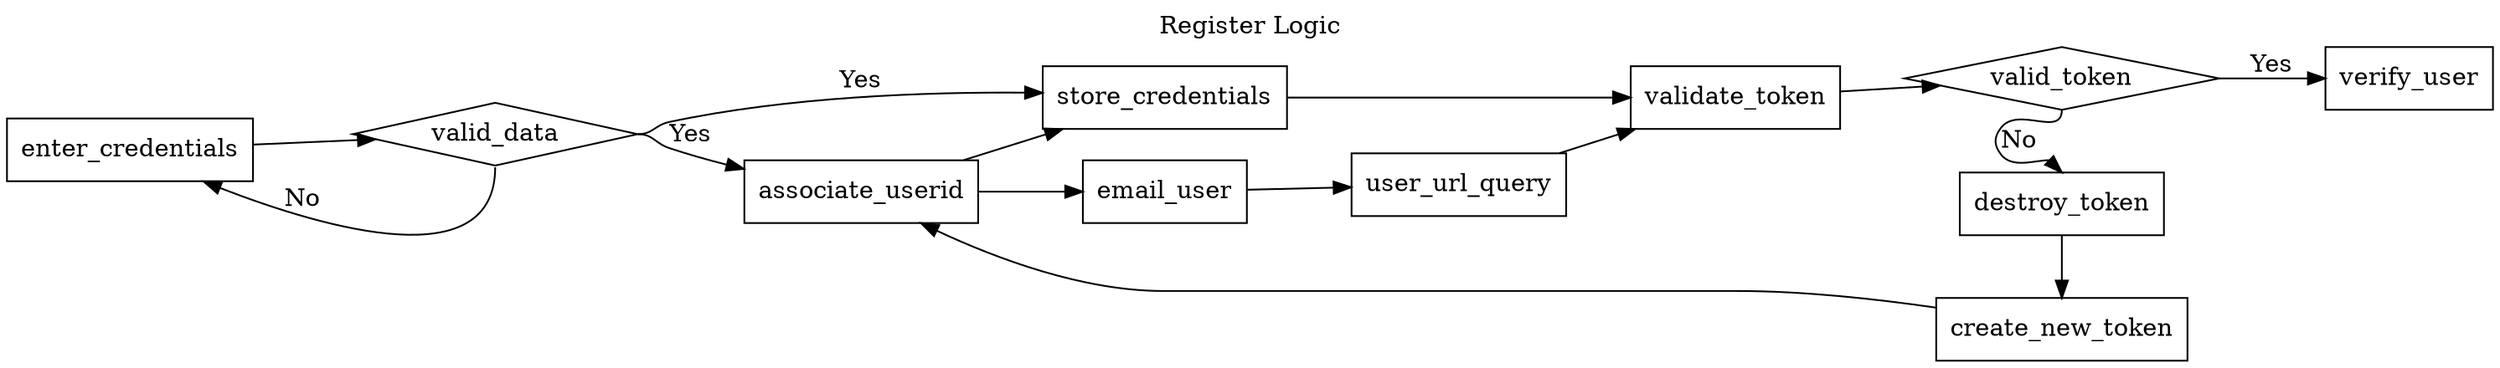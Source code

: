 digraph register_logic{
  graph[rankdir = LR label = "Register Logic" labelloc = t]
  node[shape = rectangle]
  
  enter_credentials -> valid_data
  valid_data:e -> store_credentials[label = "Yes"]
  valid_data:s -> enter_credentials[label = "No"]
  valid_data:e -> associate_userid[label = "Yes"]
  associate_userid -> email_user
  email_user -> user_url_query
  user_url_query -> validate_token
  associate_userid -> store_credentials
  store_credentials -> validate_token
  validate_token -> valid_token
  valid_token:e -> verify_user[label = "Yes"]
  valid_token:s -> destroy_token:n[label = "No"]
  destroy_token:s -> create_new_token:n[dir = ""]
  create_new_token -> associate_userid
  
  valid_data[shape = diamond]
  valid_token[shape = diamond]
  
  {rank = same; email_user; store_credentials}
  {rank = same; valid_token; create_new_token; destroy_token}
}